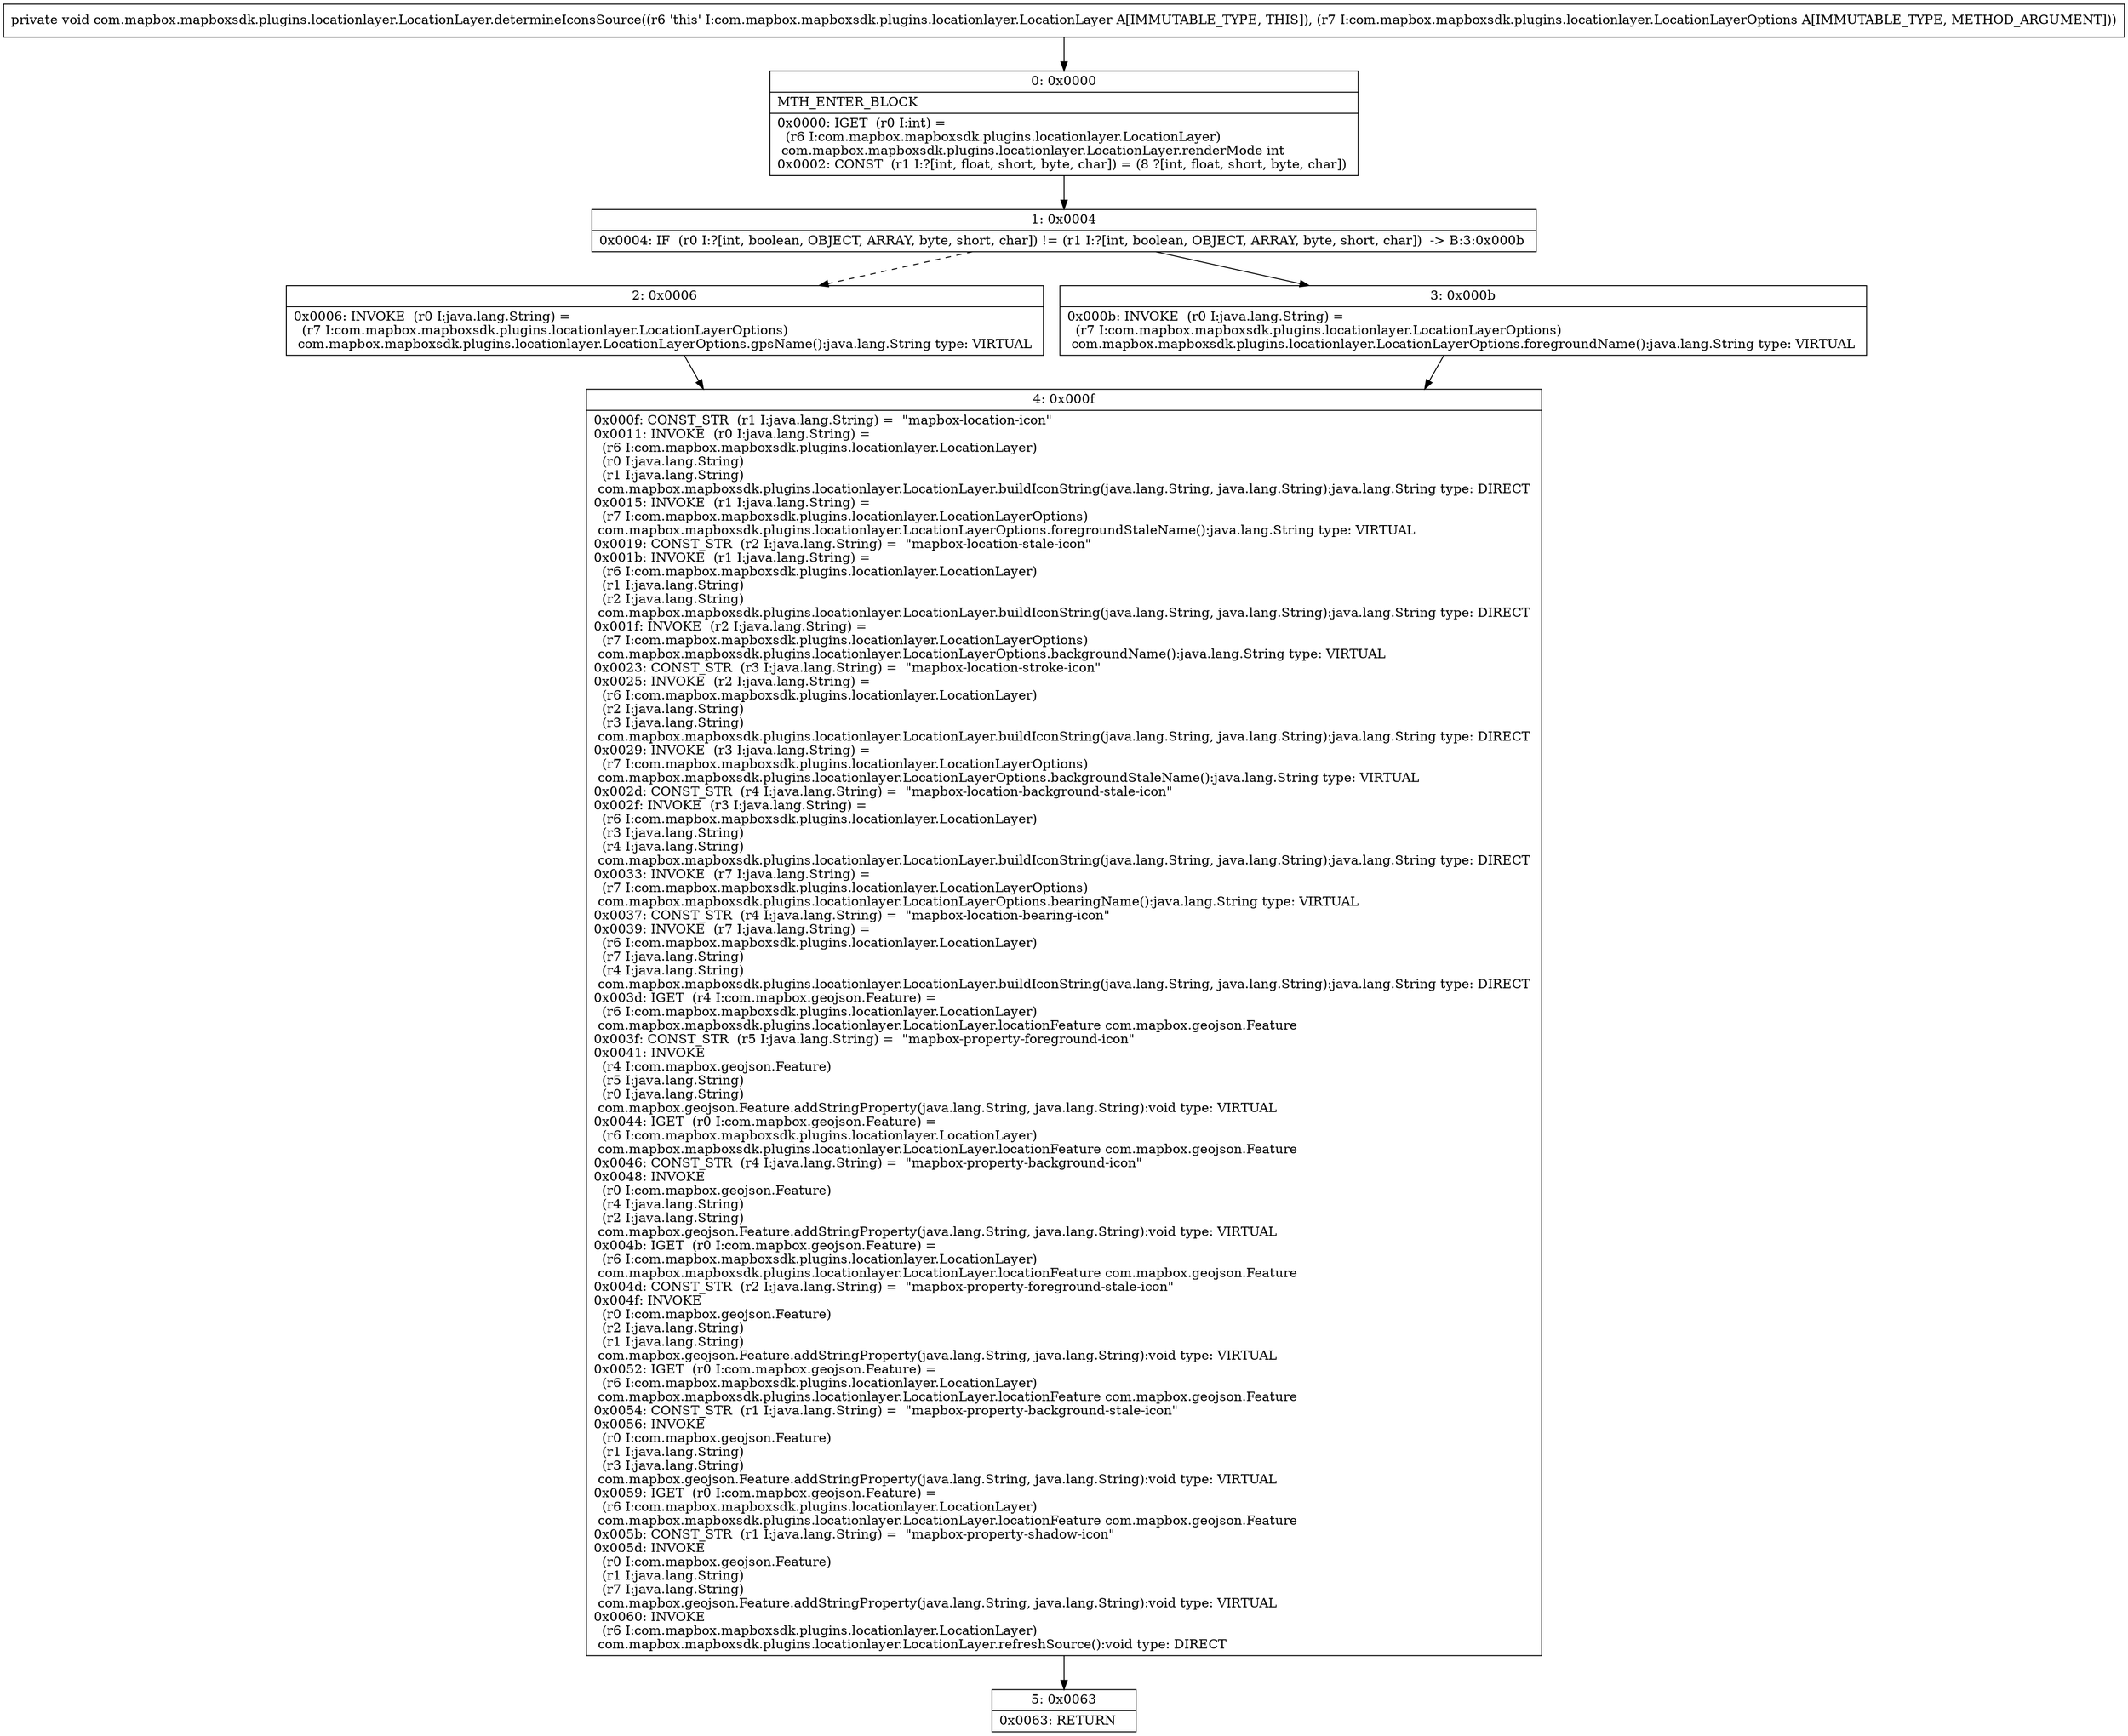 digraph "CFG forcom.mapbox.mapboxsdk.plugins.locationlayer.LocationLayer.determineIconsSource(Lcom\/mapbox\/mapboxsdk\/plugins\/locationlayer\/LocationLayerOptions;)V" {
Node_0 [shape=record,label="{0\:\ 0x0000|MTH_ENTER_BLOCK\l|0x0000: IGET  (r0 I:int) = \l  (r6 I:com.mapbox.mapboxsdk.plugins.locationlayer.LocationLayer)\l com.mapbox.mapboxsdk.plugins.locationlayer.LocationLayer.renderMode int \l0x0002: CONST  (r1 I:?[int, float, short, byte, char]) = (8 ?[int, float, short, byte, char]) \l}"];
Node_1 [shape=record,label="{1\:\ 0x0004|0x0004: IF  (r0 I:?[int, boolean, OBJECT, ARRAY, byte, short, char]) != (r1 I:?[int, boolean, OBJECT, ARRAY, byte, short, char])  \-\> B:3:0x000b \l}"];
Node_2 [shape=record,label="{2\:\ 0x0006|0x0006: INVOKE  (r0 I:java.lang.String) = \l  (r7 I:com.mapbox.mapboxsdk.plugins.locationlayer.LocationLayerOptions)\l com.mapbox.mapboxsdk.plugins.locationlayer.LocationLayerOptions.gpsName():java.lang.String type: VIRTUAL \l}"];
Node_3 [shape=record,label="{3\:\ 0x000b|0x000b: INVOKE  (r0 I:java.lang.String) = \l  (r7 I:com.mapbox.mapboxsdk.plugins.locationlayer.LocationLayerOptions)\l com.mapbox.mapboxsdk.plugins.locationlayer.LocationLayerOptions.foregroundName():java.lang.String type: VIRTUAL \l}"];
Node_4 [shape=record,label="{4\:\ 0x000f|0x000f: CONST_STR  (r1 I:java.lang.String) =  \"mapbox\-location\-icon\" \l0x0011: INVOKE  (r0 I:java.lang.String) = \l  (r6 I:com.mapbox.mapboxsdk.plugins.locationlayer.LocationLayer)\l  (r0 I:java.lang.String)\l  (r1 I:java.lang.String)\l com.mapbox.mapboxsdk.plugins.locationlayer.LocationLayer.buildIconString(java.lang.String, java.lang.String):java.lang.String type: DIRECT \l0x0015: INVOKE  (r1 I:java.lang.String) = \l  (r7 I:com.mapbox.mapboxsdk.plugins.locationlayer.LocationLayerOptions)\l com.mapbox.mapboxsdk.plugins.locationlayer.LocationLayerOptions.foregroundStaleName():java.lang.String type: VIRTUAL \l0x0019: CONST_STR  (r2 I:java.lang.String) =  \"mapbox\-location\-stale\-icon\" \l0x001b: INVOKE  (r1 I:java.lang.String) = \l  (r6 I:com.mapbox.mapboxsdk.plugins.locationlayer.LocationLayer)\l  (r1 I:java.lang.String)\l  (r2 I:java.lang.String)\l com.mapbox.mapboxsdk.plugins.locationlayer.LocationLayer.buildIconString(java.lang.String, java.lang.String):java.lang.String type: DIRECT \l0x001f: INVOKE  (r2 I:java.lang.String) = \l  (r7 I:com.mapbox.mapboxsdk.plugins.locationlayer.LocationLayerOptions)\l com.mapbox.mapboxsdk.plugins.locationlayer.LocationLayerOptions.backgroundName():java.lang.String type: VIRTUAL \l0x0023: CONST_STR  (r3 I:java.lang.String) =  \"mapbox\-location\-stroke\-icon\" \l0x0025: INVOKE  (r2 I:java.lang.String) = \l  (r6 I:com.mapbox.mapboxsdk.plugins.locationlayer.LocationLayer)\l  (r2 I:java.lang.String)\l  (r3 I:java.lang.String)\l com.mapbox.mapboxsdk.plugins.locationlayer.LocationLayer.buildIconString(java.lang.String, java.lang.String):java.lang.String type: DIRECT \l0x0029: INVOKE  (r3 I:java.lang.String) = \l  (r7 I:com.mapbox.mapboxsdk.plugins.locationlayer.LocationLayerOptions)\l com.mapbox.mapboxsdk.plugins.locationlayer.LocationLayerOptions.backgroundStaleName():java.lang.String type: VIRTUAL \l0x002d: CONST_STR  (r4 I:java.lang.String) =  \"mapbox\-location\-background\-stale\-icon\" \l0x002f: INVOKE  (r3 I:java.lang.String) = \l  (r6 I:com.mapbox.mapboxsdk.plugins.locationlayer.LocationLayer)\l  (r3 I:java.lang.String)\l  (r4 I:java.lang.String)\l com.mapbox.mapboxsdk.plugins.locationlayer.LocationLayer.buildIconString(java.lang.String, java.lang.String):java.lang.String type: DIRECT \l0x0033: INVOKE  (r7 I:java.lang.String) = \l  (r7 I:com.mapbox.mapboxsdk.plugins.locationlayer.LocationLayerOptions)\l com.mapbox.mapboxsdk.plugins.locationlayer.LocationLayerOptions.bearingName():java.lang.String type: VIRTUAL \l0x0037: CONST_STR  (r4 I:java.lang.String) =  \"mapbox\-location\-bearing\-icon\" \l0x0039: INVOKE  (r7 I:java.lang.String) = \l  (r6 I:com.mapbox.mapboxsdk.plugins.locationlayer.LocationLayer)\l  (r7 I:java.lang.String)\l  (r4 I:java.lang.String)\l com.mapbox.mapboxsdk.plugins.locationlayer.LocationLayer.buildIconString(java.lang.String, java.lang.String):java.lang.String type: DIRECT \l0x003d: IGET  (r4 I:com.mapbox.geojson.Feature) = \l  (r6 I:com.mapbox.mapboxsdk.plugins.locationlayer.LocationLayer)\l com.mapbox.mapboxsdk.plugins.locationlayer.LocationLayer.locationFeature com.mapbox.geojson.Feature \l0x003f: CONST_STR  (r5 I:java.lang.String) =  \"mapbox\-property\-foreground\-icon\" \l0x0041: INVOKE  \l  (r4 I:com.mapbox.geojson.Feature)\l  (r5 I:java.lang.String)\l  (r0 I:java.lang.String)\l com.mapbox.geojson.Feature.addStringProperty(java.lang.String, java.lang.String):void type: VIRTUAL \l0x0044: IGET  (r0 I:com.mapbox.geojson.Feature) = \l  (r6 I:com.mapbox.mapboxsdk.plugins.locationlayer.LocationLayer)\l com.mapbox.mapboxsdk.plugins.locationlayer.LocationLayer.locationFeature com.mapbox.geojson.Feature \l0x0046: CONST_STR  (r4 I:java.lang.String) =  \"mapbox\-property\-background\-icon\" \l0x0048: INVOKE  \l  (r0 I:com.mapbox.geojson.Feature)\l  (r4 I:java.lang.String)\l  (r2 I:java.lang.String)\l com.mapbox.geojson.Feature.addStringProperty(java.lang.String, java.lang.String):void type: VIRTUAL \l0x004b: IGET  (r0 I:com.mapbox.geojson.Feature) = \l  (r6 I:com.mapbox.mapboxsdk.plugins.locationlayer.LocationLayer)\l com.mapbox.mapboxsdk.plugins.locationlayer.LocationLayer.locationFeature com.mapbox.geojson.Feature \l0x004d: CONST_STR  (r2 I:java.lang.String) =  \"mapbox\-property\-foreground\-stale\-icon\" \l0x004f: INVOKE  \l  (r0 I:com.mapbox.geojson.Feature)\l  (r2 I:java.lang.String)\l  (r1 I:java.lang.String)\l com.mapbox.geojson.Feature.addStringProperty(java.lang.String, java.lang.String):void type: VIRTUAL \l0x0052: IGET  (r0 I:com.mapbox.geojson.Feature) = \l  (r6 I:com.mapbox.mapboxsdk.plugins.locationlayer.LocationLayer)\l com.mapbox.mapboxsdk.plugins.locationlayer.LocationLayer.locationFeature com.mapbox.geojson.Feature \l0x0054: CONST_STR  (r1 I:java.lang.String) =  \"mapbox\-property\-background\-stale\-icon\" \l0x0056: INVOKE  \l  (r0 I:com.mapbox.geojson.Feature)\l  (r1 I:java.lang.String)\l  (r3 I:java.lang.String)\l com.mapbox.geojson.Feature.addStringProperty(java.lang.String, java.lang.String):void type: VIRTUAL \l0x0059: IGET  (r0 I:com.mapbox.geojson.Feature) = \l  (r6 I:com.mapbox.mapboxsdk.plugins.locationlayer.LocationLayer)\l com.mapbox.mapboxsdk.plugins.locationlayer.LocationLayer.locationFeature com.mapbox.geojson.Feature \l0x005b: CONST_STR  (r1 I:java.lang.String) =  \"mapbox\-property\-shadow\-icon\" \l0x005d: INVOKE  \l  (r0 I:com.mapbox.geojson.Feature)\l  (r1 I:java.lang.String)\l  (r7 I:java.lang.String)\l com.mapbox.geojson.Feature.addStringProperty(java.lang.String, java.lang.String):void type: VIRTUAL \l0x0060: INVOKE  \l  (r6 I:com.mapbox.mapboxsdk.plugins.locationlayer.LocationLayer)\l com.mapbox.mapboxsdk.plugins.locationlayer.LocationLayer.refreshSource():void type: DIRECT \l}"];
Node_5 [shape=record,label="{5\:\ 0x0063|0x0063: RETURN   \l}"];
MethodNode[shape=record,label="{private void com.mapbox.mapboxsdk.plugins.locationlayer.LocationLayer.determineIconsSource((r6 'this' I:com.mapbox.mapboxsdk.plugins.locationlayer.LocationLayer A[IMMUTABLE_TYPE, THIS]), (r7 I:com.mapbox.mapboxsdk.plugins.locationlayer.LocationLayerOptions A[IMMUTABLE_TYPE, METHOD_ARGUMENT])) }"];
MethodNode -> Node_0;
Node_0 -> Node_1;
Node_1 -> Node_2[style=dashed];
Node_1 -> Node_3;
Node_2 -> Node_4;
Node_3 -> Node_4;
Node_4 -> Node_5;
}


